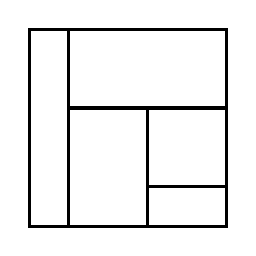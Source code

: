 \begin{tikzpicture}[very thick, scale=.5]
    \draw (0,0) rectangle (1,5);
    \draw (1,3) rectangle (5,5);
    \draw (1,0) rectangle (3,3);
    \draw (3,1) rectangle (5,3);
    \draw (3,0) rectangle (5,1);
\end{tikzpicture}

